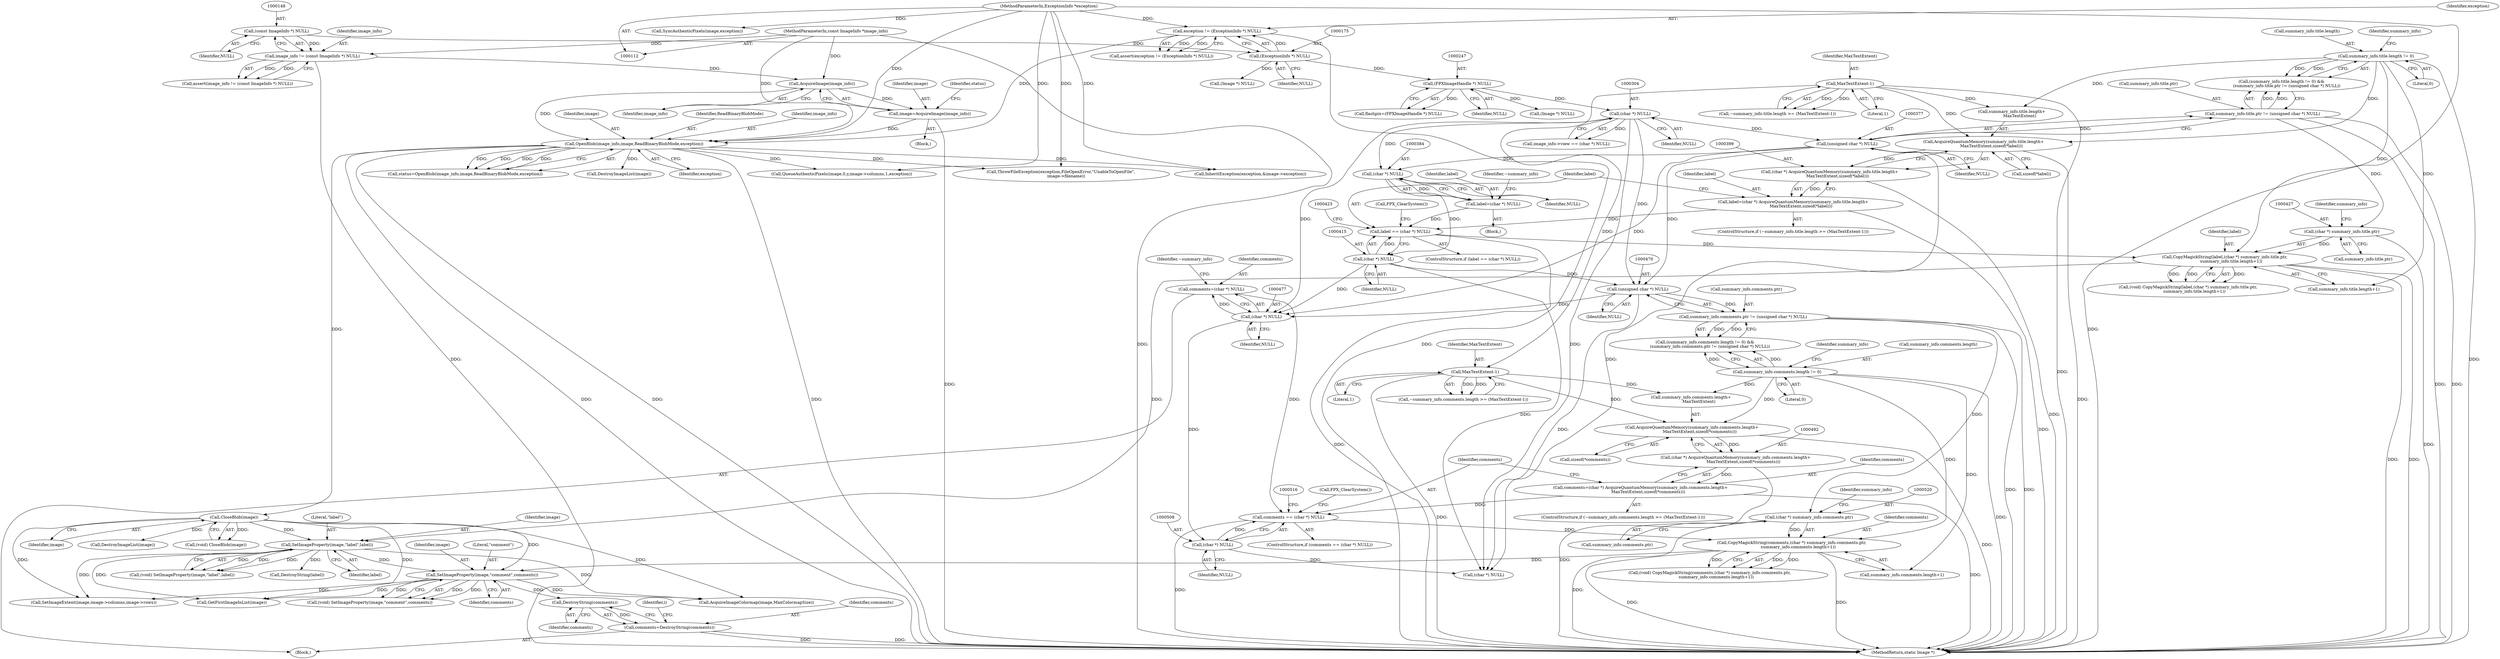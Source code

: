 digraph "0_ImageMagick_f6e9d0d9955e85bdd7540b251cd50d598dacc5e6_19@pointer" {
"1000541" [label="(Call,DestroyString(comments))"];
"1000535" [label="(Call,SetImageProperty(image,\"comment\",comments))"];
"1000209" [label="(Call,CloseBlob(image))"];
"1000189" [label="(Call,OpenBlob(image_info,image,ReadBinaryBlobMode,exception))"];
"1000185" [label="(Call,AcquireImage(image_info))"];
"1000145" [label="(Call,image_info != (const ImageInfo *) NULL)"];
"1000113" [label="(MethodParameterIn,const ImageInfo *image_info)"];
"1000147" [label="(Call,(const ImageInfo *) NULL)"];
"1000183" [label="(Call,image=AcquireImage(image_info))"];
"1000172" [label="(Call,exception != (ExceptionInfo *) NULL)"];
"1000114" [label="(MethodParameterIn,ExceptionInfo *exception)"];
"1000174" [label="(Call,(ExceptionInfo *) NULL)"];
"1000442" [label="(Call,SetImageProperty(image,\"label\",label))"];
"1000424" [label="(Call,CopyMagickString(label,(char *) summary_info.title.ptr,\n          summary_info.title.length+1))"];
"1000412" [label="(Call,label == (char *) NULL)"];
"1000396" [label="(Call,label=(char *) AcquireQuantumMemory(summary_info.title.length+\n            MaxTextExtent,sizeof(*label)))"];
"1000398" [label="(Call,(char *) AcquireQuantumMemory(summary_info.title.length+\n            MaxTextExtent,sizeof(*label)))"];
"1000400" [label="(Call,AcquireQuantumMemory(summary_info.title.length+\n            MaxTextExtent,sizeof(*label)))"];
"1000363" [label="(Call,summary_info.title.length != 0)"];
"1000393" [label="(Call,MaxTextExtent-1)"];
"1000381" [label="(Call,label=(char *) NULL)"];
"1000383" [label="(Call,(char *) NULL)"];
"1000303" [label="(Call,(char *) NULL)"];
"1000246" [label="(Call,(FPXImageHandle *) NULL)"];
"1000376" [label="(Call,(unsigned char *) NULL)"];
"1000414" [label="(Call,(char *) NULL)"];
"1000426" [label="(Call,(char *) summary_info.title.ptr)"];
"1000370" [label="(Call,summary_info.title.ptr != (unsigned char *) NULL)"];
"1000517" [label="(Call,CopyMagickString(comments,(char *) summary_info.comments.ptr,\n          summary_info.comments.length+1))"];
"1000505" [label="(Call,comments == (char *) NULL)"];
"1000474" [label="(Call,comments=(char *) NULL)"];
"1000476" [label="(Call,(char *) NULL)"];
"1000469" [label="(Call,(unsigned char *) NULL)"];
"1000489" [label="(Call,comments=(char *) AcquireQuantumMemory(summary_info.comments.length+\n            MaxTextExtent,sizeof(*comments)))"];
"1000491" [label="(Call,(char *) AcquireQuantumMemory(summary_info.comments.length+\n            MaxTextExtent,sizeof(*comments)))"];
"1000493" [label="(Call,AcquireQuantumMemory(summary_info.comments.length+\n            MaxTextExtent,sizeof(*comments)))"];
"1000456" [label="(Call,summary_info.comments.length != 0)"];
"1000486" [label="(Call,MaxTextExtent-1)"];
"1000507" [label="(Call,(char *) NULL)"];
"1000519" [label="(Call,(char *) summary_info.comments.ptr)"];
"1000463" [label="(Call,summary_info.comments.ptr != (unsigned char *) NULL)"];
"1000539" [label="(Call,comments=DestroyString(comments))"];
"1000422" [label="(Call,(void) CopyMagickString(label,(char *) summary_info.title.ptr,\n          summary_info.title.length+1))"];
"1000490" [label="(Identifier,comments)"];
"1000433" [label="(Call,summary_info.title.length+1)"];
"1000171" [label="(Call,assert(exception != (ExceptionInfo *) NULL))"];
"1000193" [label="(Identifier,exception)"];
"1000491" [label="(Call,(char *) AcquireQuantumMemory(summary_info.comments.length+\n            MaxTextExtent,sizeof(*comments)))"];
"1000387" [label="(Call,~summary_info.title.length >= (MaxTextExtent-1))"];
"1000401" [label="(Call,summary_info.title.length+\n            MaxTextExtent)"];
"1000184" [label="(Identifier,image)"];
"1000400" [label="(Call,AcquireQuantumMemory(summary_info.title.length+\n            MaxTextExtent,sizeof(*label)))"];
"1000518" [label="(Identifier,comments)"];
"1000440" [label="(Call,(void) SetImageProperty(image,\"label\",label))"];
"1000479" [label="(ControlStructure,if (~summary_info.comments.length >= (MaxTextExtent-1)))"];
"1000448" [label="(Call,DestroyString(label))"];
"1000541" [label="(Call,DestroyString(comments))"];
"1000537" [label="(Literal,\"comment\")"];
"1000210" [label="(Identifier,image)"];
"1000272" [label="(Call,ThrowFileException(exception,FileOpenError,\"UnableToOpenFile\",\n        image->filename))"];
"1000186" [label="(Identifier,image_info)"];
"1000674" [label="(Call,GetFirstImageInList(image))"];
"1000507" [label="(Call,(char *) NULL)"];
"1000390" [label="(Identifier,~summary_info)"];
"1000188" [label="(Identifier,status)"];
"1000187" [label="(Call,status=OpenBlob(image_info,image,ReadBinaryBlobMode,exception))"];
"1000183" [label="(Call,image=AcquireImage(image_info))"];
"1000486" [label="(Call,MaxTextExtent-1)"];
"1000517" [label="(Call,CopyMagickString(comments,(char *) summary_info.comments.ptr,\n          summary_info.comments.length+1))"];
"1000545" [label="(Identifier,i)"];
"1000538" [label="(Identifier,comments)"];
"1000475" [label="(Identifier,comments)"];
"1000471" [label="(Identifier,NULL)"];
"1000172" [label="(Call,exception != (ExceptionInfo *) NULL)"];
"1000382" [label="(Identifier,label)"];
"1000244" [label="(Call,flashpix=(FPXImageHandle *) NULL)"];
"1000281" [label="(Call,DestroyImageList(image))"];
"1000413" [label="(Identifier,label)"];
"1000174" [label="(Call,(ExceptionInfo *) NULL)"];
"1000248" [label="(Identifier,NULL)"];
"1000204" [label="(Call,(Image *) NULL)"];
"1000678" [label="(Call,SetImageExtent(image,image->columns,image->rows))"];
"1000176" [label="(Identifier,NULL)"];
"1000478" [label="(Identifier,NULL)"];
"1000362" [label="(Call,(summary_info.title.length != 0) &&\n        (summary_info.title.ptr != (unsigned char *) NULL))"];
"1000147" [label="(Call,(const ImageInfo *) NULL)"];
"1000146" [label="(Identifier,image_info)"];
"1000536" [label="(Identifier,image)"];
"1000933" [label="(Call,QueueAuthenticPixels(image,0,y,image->columns,1,exception))"];
"1000414" [label="(Call,(char *) NULL)"];
"1000691" [label="(Call,InheritException(exception,&image->exception))"];
"1000474" [label="(Call,comments=(char *) NULL)"];
"1000408" [label="(Call,sizeof(*label))"];
"1000529" [label="(Identifier,summary_info)"];
"1000535" [label="(Call,SetImageProperty(image,\"comment\",comments))"];
"1000284" [label="(Call,(Image *) NULL)"];
"1000464" [label="(Call,summary_info.comments.ptr)"];
"1000371" [label="(Call,summary_info.title.ptr)"];
"1000115" [label="(Block,)"];
"1000526" [label="(Call,summary_info.comments.length+1)"];
"1000521" [label="(Call,summary_info.comments.ptr)"];
"1000416" [label="(Identifier,NULL)"];
"1000173" [label="(Identifier,exception)"];
"1001194" [label="(Call,SyncAuthenticPixels(image,exception))"];
"1000511" [label="(Call,FPX_ClearSystem())"];
"1000376" [label="(Call,(unsigned char *) NULL)"];
"1000299" [label="(Call,image_info->view == (char *) NULL)"];
"1000113" [label="(MethodParameterIn,const ImageInfo *image_info)"];
"1000428" [label="(Call,summary_info.title.ptr)"];
"1000385" [label="(Identifier,NULL)"];
"1000386" [label="(ControlStructure,if (~summary_info.title.length >= (MaxTextExtent-1)))"];
"1000505" [label="(Call,comments == (char *) NULL)"];
"1000515" [label="(Call,(void) CopyMagickString(comments,(char *) summary_info.comments.ptr,\n          summary_info.comments.length+1))"];
"1000425" [label="(Identifier,label)"];
"1000144" [label="(Call,assert(image_info != (const ImageInfo *) NULL))"];
"1000489" [label="(Call,comments=(char *) AcquireQuantumMemory(summary_info.comments.length+\n            MaxTextExtent,sizeof(*comments)))"];
"1000488" [label="(Literal,1)"];
"1000436" [label="(Identifier,summary_info)"];
"1000472" [label="(Block,)"];
"1000476" [label="(Call,(char *) NULL)"];
"1000305" [label="(Identifier,NULL)"];
"1000504" [label="(ControlStructure,if (comments == (char *) NULL))"];
"1000394" [label="(Identifier,MaxTextExtent)"];
"1000303" [label="(Call,(char *) NULL)"];
"1000466" [label="(Identifier,summary_info)"];
"1000443" [label="(Identifier,image)"];
"1000370" [label="(Call,summary_info.title.ptr != (unsigned char *) NULL)"];
"1000383" [label="(Call,(char *) NULL)"];
"1000509" [label="(Identifier,NULL)"];
"1000364" [label="(Call,summary_info.title.length)"];
"1000542" [label="(Identifier,comments)"];
"1000412" [label="(Call,label == (char *) NULL)"];
"1000373" [label="(Identifier,summary_info)"];
"1000192" [label="(Identifier,ReadBinaryBlobMode)"];
"1000480" [label="(Call,~summary_info.comments.length >= (MaxTextExtent-1))"];
"1000424" [label="(Call,CopyMagickString(label,(char *) summary_info.title.ptr,\n          summary_info.title.length+1))"];
"1000533" [label="(Call,(void) SetImageProperty(image,\"comment\",comments))"];
"1000493" [label="(Call,AcquireQuantumMemory(summary_info.comments.length+\n            MaxTextExtent,sizeof(*comments)))"];
"1000444" [label="(Literal,\"label\")"];
"1000363" [label="(Call,summary_info.title.length != 0)"];
"1000457" [label="(Call,summary_info.comments.length)"];
"1000397" [label="(Identifier,label)"];
"1000469" [label="(Call,(unsigned char *) NULL)"];
"1000398" [label="(Call,(char *) AcquireQuantumMemory(summary_info.title.length+\n            MaxTextExtent,sizeof(*label)))"];
"1000540" [label="(Identifier,comments)"];
"1000209" [label="(Call,CloseBlob(image))"];
"1000246" [label="(Call,(FPXImageHandle *) NULL)"];
"1000445" [label="(Identifier,label)"];
"1000145" [label="(Call,image_info != (const ImageInfo *) NULL)"];
"1000381" [label="(Call,label=(char *) NULL)"];
"1000455" [label="(Call,(summary_info.comments.length != 0) &&\n        (summary_info.comments.ptr != (unsigned char *) NULL))"];
"1000369" [label="(Literal,0)"];
"1000207" [label="(Call,(void) CloseBlob(image))"];
"1000456" [label="(Call,summary_info.comments.length != 0)"];
"1000185" [label="(Call,AcquireImage(image_info))"];
"1000539" [label="(Call,comments=DestroyString(comments))"];
"1000149" [label="(Identifier,NULL)"];
"1000591" [label="(Call,(char *) NULL)"];
"1000201" [label="(Call,DestroyImageList(image))"];
"1000652" [label="(Call,AcquireImageColormap(image,MaxColormapSize))"];
"1000483" [label="(Identifier,~summary_info)"];
"1000494" [label="(Call,summary_info.comments.length+\n            MaxTextExtent)"];
"1000462" [label="(Literal,0)"];
"1000519" [label="(Call,(char *) summary_info.comments.ptr)"];
"1000442" [label="(Call,SetImageProperty(image,\"label\",label))"];
"1000189" [label="(Call,OpenBlob(image_info,image,ReadBinaryBlobMode,exception))"];
"1000396" [label="(Call,label=(char *) AcquireQuantumMemory(summary_info.title.length+\n            MaxTextExtent,sizeof(*label)))"];
"1000393" [label="(Call,MaxTextExtent-1)"];
"1000506" [label="(Identifier,comments)"];
"1001229" [label="(MethodReturn,static Image *)"];
"1000114" [label="(MethodParameterIn,ExceptionInfo *exception)"];
"1000395" [label="(Literal,1)"];
"1000190" [label="(Identifier,image_info)"];
"1000418" [label="(Call,FPX_ClearSystem())"];
"1000463" [label="(Call,summary_info.comments.ptr != (unsigned char *) NULL)"];
"1000191" [label="(Identifier,image)"];
"1000379" [label="(Block,)"];
"1000378" [label="(Identifier,NULL)"];
"1000426" [label="(Call,(char *) summary_info.title.ptr)"];
"1000501" [label="(Call,sizeof(*comments))"];
"1000487" [label="(Identifier,MaxTextExtent)"];
"1000411" [label="(ControlStructure,if (label == (char *) NULL))"];
"1000541" -> "1000539"  [label="AST: "];
"1000541" -> "1000542"  [label="CFG: "];
"1000542" -> "1000541"  [label="AST: "];
"1000539" -> "1000541"  [label="CFG: "];
"1000541" -> "1000539"  [label="DDG: "];
"1000535" -> "1000541"  [label="DDG: "];
"1000535" -> "1000533"  [label="AST: "];
"1000535" -> "1000538"  [label="CFG: "];
"1000536" -> "1000535"  [label="AST: "];
"1000537" -> "1000535"  [label="AST: "];
"1000538" -> "1000535"  [label="AST: "];
"1000533" -> "1000535"  [label="CFG: "];
"1000535" -> "1000533"  [label="DDG: "];
"1000535" -> "1000533"  [label="DDG: "];
"1000535" -> "1000533"  [label="DDG: "];
"1000209" -> "1000535"  [label="DDG: "];
"1000442" -> "1000535"  [label="DDG: "];
"1000517" -> "1000535"  [label="DDG: "];
"1000535" -> "1000652"  [label="DDG: "];
"1000535" -> "1000674"  [label="DDG: "];
"1000535" -> "1000678"  [label="DDG: "];
"1000209" -> "1000207"  [label="AST: "];
"1000209" -> "1000210"  [label="CFG: "];
"1000210" -> "1000209"  [label="AST: "];
"1000207" -> "1000209"  [label="CFG: "];
"1000209" -> "1000207"  [label="DDG: "];
"1000189" -> "1000209"  [label="DDG: "];
"1000209" -> "1000281"  [label="DDG: "];
"1000209" -> "1000442"  [label="DDG: "];
"1000209" -> "1000652"  [label="DDG: "];
"1000209" -> "1000674"  [label="DDG: "];
"1000209" -> "1000678"  [label="DDG: "];
"1000189" -> "1000187"  [label="AST: "];
"1000189" -> "1000193"  [label="CFG: "];
"1000190" -> "1000189"  [label="AST: "];
"1000191" -> "1000189"  [label="AST: "];
"1000192" -> "1000189"  [label="AST: "];
"1000193" -> "1000189"  [label="AST: "];
"1000187" -> "1000189"  [label="CFG: "];
"1000189" -> "1001229"  [label="DDG: "];
"1000189" -> "1001229"  [label="DDG: "];
"1000189" -> "1001229"  [label="DDG: "];
"1000189" -> "1000187"  [label="DDG: "];
"1000189" -> "1000187"  [label="DDG: "];
"1000189" -> "1000187"  [label="DDG: "];
"1000189" -> "1000187"  [label="DDG: "];
"1000185" -> "1000189"  [label="DDG: "];
"1000113" -> "1000189"  [label="DDG: "];
"1000183" -> "1000189"  [label="DDG: "];
"1000172" -> "1000189"  [label="DDG: "];
"1000114" -> "1000189"  [label="DDG: "];
"1000189" -> "1000201"  [label="DDG: "];
"1000189" -> "1000272"  [label="DDG: "];
"1000189" -> "1000691"  [label="DDG: "];
"1000189" -> "1000933"  [label="DDG: "];
"1000185" -> "1000183"  [label="AST: "];
"1000185" -> "1000186"  [label="CFG: "];
"1000186" -> "1000185"  [label="AST: "];
"1000183" -> "1000185"  [label="CFG: "];
"1000185" -> "1000183"  [label="DDG: "];
"1000145" -> "1000185"  [label="DDG: "];
"1000113" -> "1000185"  [label="DDG: "];
"1000145" -> "1000144"  [label="AST: "];
"1000145" -> "1000147"  [label="CFG: "];
"1000146" -> "1000145"  [label="AST: "];
"1000147" -> "1000145"  [label="AST: "];
"1000144" -> "1000145"  [label="CFG: "];
"1000145" -> "1001229"  [label="DDG: "];
"1000145" -> "1000144"  [label="DDG: "];
"1000145" -> "1000144"  [label="DDG: "];
"1000113" -> "1000145"  [label="DDG: "];
"1000147" -> "1000145"  [label="DDG: "];
"1000113" -> "1000112"  [label="AST: "];
"1000113" -> "1001229"  [label="DDG: "];
"1000147" -> "1000149"  [label="CFG: "];
"1000148" -> "1000147"  [label="AST: "];
"1000149" -> "1000147"  [label="AST: "];
"1000147" -> "1000174"  [label="DDG: "];
"1000183" -> "1000115"  [label="AST: "];
"1000184" -> "1000183"  [label="AST: "];
"1000188" -> "1000183"  [label="CFG: "];
"1000183" -> "1001229"  [label="DDG: "];
"1000172" -> "1000171"  [label="AST: "];
"1000172" -> "1000174"  [label="CFG: "];
"1000173" -> "1000172"  [label="AST: "];
"1000174" -> "1000172"  [label="AST: "];
"1000171" -> "1000172"  [label="CFG: "];
"1000172" -> "1001229"  [label="DDG: "];
"1000172" -> "1000171"  [label="DDG: "];
"1000172" -> "1000171"  [label="DDG: "];
"1000114" -> "1000172"  [label="DDG: "];
"1000174" -> "1000172"  [label="DDG: "];
"1000114" -> "1000112"  [label="AST: "];
"1000114" -> "1001229"  [label="DDG: "];
"1000114" -> "1000272"  [label="DDG: "];
"1000114" -> "1000691"  [label="DDG: "];
"1000114" -> "1000933"  [label="DDG: "];
"1000114" -> "1001194"  [label="DDG: "];
"1000174" -> "1000176"  [label="CFG: "];
"1000175" -> "1000174"  [label="AST: "];
"1000176" -> "1000174"  [label="AST: "];
"1000174" -> "1000204"  [label="DDG: "];
"1000174" -> "1000246"  [label="DDG: "];
"1000442" -> "1000440"  [label="AST: "];
"1000442" -> "1000445"  [label="CFG: "];
"1000443" -> "1000442"  [label="AST: "];
"1000444" -> "1000442"  [label="AST: "];
"1000445" -> "1000442"  [label="AST: "];
"1000440" -> "1000442"  [label="CFG: "];
"1000442" -> "1000440"  [label="DDG: "];
"1000442" -> "1000440"  [label="DDG: "];
"1000442" -> "1000440"  [label="DDG: "];
"1000424" -> "1000442"  [label="DDG: "];
"1000442" -> "1000448"  [label="DDG: "];
"1000442" -> "1000652"  [label="DDG: "];
"1000442" -> "1000674"  [label="DDG: "];
"1000442" -> "1000678"  [label="DDG: "];
"1000424" -> "1000422"  [label="AST: "];
"1000424" -> "1000433"  [label="CFG: "];
"1000425" -> "1000424"  [label="AST: "];
"1000426" -> "1000424"  [label="AST: "];
"1000433" -> "1000424"  [label="AST: "];
"1000422" -> "1000424"  [label="CFG: "];
"1000424" -> "1001229"  [label="DDG: "];
"1000424" -> "1001229"  [label="DDG: "];
"1000424" -> "1000422"  [label="DDG: "];
"1000424" -> "1000422"  [label="DDG: "];
"1000424" -> "1000422"  [label="DDG: "];
"1000412" -> "1000424"  [label="DDG: "];
"1000426" -> "1000424"  [label="DDG: "];
"1000363" -> "1000424"  [label="DDG: "];
"1000412" -> "1000411"  [label="AST: "];
"1000412" -> "1000414"  [label="CFG: "];
"1000413" -> "1000412"  [label="AST: "];
"1000414" -> "1000412"  [label="AST: "];
"1000418" -> "1000412"  [label="CFG: "];
"1000423" -> "1000412"  [label="CFG: "];
"1000412" -> "1001229"  [label="DDG: "];
"1000396" -> "1000412"  [label="DDG: "];
"1000381" -> "1000412"  [label="DDG: "];
"1000414" -> "1000412"  [label="DDG: "];
"1000396" -> "1000386"  [label="AST: "];
"1000396" -> "1000398"  [label="CFG: "];
"1000397" -> "1000396"  [label="AST: "];
"1000398" -> "1000396"  [label="AST: "];
"1000413" -> "1000396"  [label="CFG: "];
"1000396" -> "1001229"  [label="DDG: "];
"1000398" -> "1000396"  [label="DDG: "];
"1000398" -> "1000400"  [label="CFG: "];
"1000399" -> "1000398"  [label="AST: "];
"1000400" -> "1000398"  [label="AST: "];
"1000398" -> "1001229"  [label="DDG: "];
"1000400" -> "1000398"  [label="DDG: "];
"1000400" -> "1000408"  [label="CFG: "];
"1000401" -> "1000400"  [label="AST: "];
"1000408" -> "1000400"  [label="AST: "];
"1000400" -> "1001229"  [label="DDG: "];
"1000363" -> "1000400"  [label="DDG: "];
"1000393" -> "1000400"  [label="DDG: "];
"1000363" -> "1000362"  [label="AST: "];
"1000363" -> "1000369"  [label="CFG: "];
"1000364" -> "1000363"  [label="AST: "];
"1000369" -> "1000363"  [label="AST: "];
"1000373" -> "1000363"  [label="CFG: "];
"1000362" -> "1000363"  [label="CFG: "];
"1000363" -> "1001229"  [label="DDG: "];
"1000363" -> "1000362"  [label="DDG: "];
"1000363" -> "1000362"  [label="DDG: "];
"1000363" -> "1000401"  [label="DDG: "];
"1000363" -> "1000433"  [label="DDG: "];
"1000393" -> "1000387"  [label="AST: "];
"1000393" -> "1000395"  [label="CFG: "];
"1000394" -> "1000393"  [label="AST: "];
"1000395" -> "1000393"  [label="AST: "];
"1000387" -> "1000393"  [label="CFG: "];
"1000393" -> "1001229"  [label="DDG: "];
"1000393" -> "1000387"  [label="DDG: "];
"1000393" -> "1000387"  [label="DDG: "];
"1000393" -> "1000401"  [label="DDG: "];
"1000393" -> "1000486"  [label="DDG: "];
"1000381" -> "1000379"  [label="AST: "];
"1000381" -> "1000383"  [label="CFG: "];
"1000382" -> "1000381"  [label="AST: "];
"1000383" -> "1000381"  [label="AST: "];
"1000390" -> "1000381"  [label="CFG: "];
"1000383" -> "1000381"  [label="DDG: "];
"1000383" -> "1000385"  [label="CFG: "];
"1000384" -> "1000383"  [label="AST: "];
"1000385" -> "1000383"  [label="AST: "];
"1000303" -> "1000383"  [label="DDG: "];
"1000376" -> "1000383"  [label="DDG: "];
"1000383" -> "1000414"  [label="DDG: "];
"1000303" -> "1000299"  [label="AST: "];
"1000303" -> "1000305"  [label="CFG: "];
"1000304" -> "1000303"  [label="AST: "];
"1000305" -> "1000303"  [label="AST: "];
"1000299" -> "1000303"  [label="CFG: "];
"1000303" -> "1000299"  [label="DDG: "];
"1000246" -> "1000303"  [label="DDG: "];
"1000303" -> "1000376"  [label="DDG: "];
"1000303" -> "1000469"  [label="DDG: "];
"1000303" -> "1000476"  [label="DDG: "];
"1000303" -> "1000591"  [label="DDG: "];
"1000246" -> "1000244"  [label="AST: "];
"1000246" -> "1000248"  [label="CFG: "];
"1000247" -> "1000246"  [label="AST: "];
"1000248" -> "1000246"  [label="AST: "];
"1000244" -> "1000246"  [label="CFG: "];
"1000246" -> "1000244"  [label="DDG: "];
"1000246" -> "1000284"  [label="DDG: "];
"1000376" -> "1000370"  [label="AST: "];
"1000376" -> "1000378"  [label="CFG: "];
"1000377" -> "1000376"  [label="AST: "];
"1000378" -> "1000376"  [label="AST: "];
"1000370" -> "1000376"  [label="CFG: "];
"1000376" -> "1000370"  [label="DDG: "];
"1000376" -> "1000469"  [label="DDG: "];
"1000376" -> "1000476"  [label="DDG: "];
"1000376" -> "1000591"  [label="DDG: "];
"1000414" -> "1000416"  [label="CFG: "];
"1000415" -> "1000414"  [label="AST: "];
"1000416" -> "1000414"  [label="AST: "];
"1000414" -> "1000469"  [label="DDG: "];
"1000414" -> "1000476"  [label="DDG: "];
"1000414" -> "1000591"  [label="DDG: "];
"1000426" -> "1000428"  [label="CFG: "];
"1000427" -> "1000426"  [label="AST: "];
"1000428" -> "1000426"  [label="AST: "];
"1000436" -> "1000426"  [label="CFG: "];
"1000426" -> "1001229"  [label="DDG: "];
"1000370" -> "1000426"  [label="DDG: "];
"1000370" -> "1000362"  [label="AST: "];
"1000371" -> "1000370"  [label="AST: "];
"1000362" -> "1000370"  [label="CFG: "];
"1000370" -> "1001229"  [label="DDG: "];
"1000370" -> "1001229"  [label="DDG: "];
"1000370" -> "1000362"  [label="DDG: "];
"1000370" -> "1000362"  [label="DDG: "];
"1000517" -> "1000515"  [label="AST: "];
"1000517" -> "1000526"  [label="CFG: "];
"1000518" -> "1000517"  [label="AST: "];
"1000519" -> "1000517"  [label="AST: "];
"1000526" -> "1000517"  [label="AST: "];
"1000515" -> "1000517"  [label="CFG: "];
"1000517" -> "1001229"  [label="DDG: "];
"1000517" -> "1001229"  [label="DDG: "];
"1000517" -> "1000515"  [label="DDG: "];
"1000517" -> "1000515"  [label="DDG: "];
"1000517" -> "1000515"  [label="DDG: "];
"1000505" -> "1000517"  [label="DDG: "];
"1000519" -> "1000517"  [label="DDG: "];
"1000456" -> "1000517"  [label="DDG: "];
"1000505" -> "1000504"  [label="AST: "];
"1000505" -> "1000507"  [label="CFG: "];
"1000506" -> "1000505"  [label="AST: "];
"1000507" -> "1000505"  [label="AST: "];
"1000511" -> "1000505"  [label="CFG: "];
"1000516" -> "1000505"  [label="CFG: "];
"1000505" -> "1001229"  [label="DDG: "];
"1000474" -> "1000505"  [label="DDG: "];
"1000489" -> "1000505"  [label="DDG: "];
"1000507" -> "1000505"  [label="DDG: "];
"1000474" -> "1000472"  [label="AST: "];
"1000474" -> "1000476"  [label="CFG: "];
"1000475" -> "1000474"  [label="AST: "];
"1000476" -> "1000474"  [label="AST: "];
"1000483" -> "1000474"  [label="CFG: "];
"1000476" -> "1000474"  [label="DDG: "];
"1000476" -> "1000478"  [label="CFG: "];
"1000477" -> "1000476"  [label="AST: "];
"1000478" -> "1000476"  [label="AST: "];
"1000469" -> "1000476"  [label="DDG: "];
"1000476" -> "1000507"  [label="DDG: "];
"1000469" -> "1000463"  [label="AST: "];
"1000469" -> "1000471"  [label="CFG: "];
"1000470" -> "1000469"  [label="AST: "];
"1000471" -> "1000469"  [label="AST: "];
"1000463" -> "1000469"  [label="CFG: "];
"1000469" -> "1000463"  [label="DDG: "];
"1000469" -> "1000591"  [label="DDG: "];
"1000489" -> "1000479"  [label="AST: "];
"1000489" -> "1000491"  [label="CFG: "];
"1000490" -> "1000489"  [label="AST: "];
"1000491" -> "1000489"  [label="AST: "];
"1000506" -> "1000489"  [label="CFG: "];
"1000489" -> "1001229"  [label="DDG: "];
"1000491" -> "1000489"  [label="DDG: "];
"1000491" -> "1000493"  [label="CFG: "];
"1000492" -> "1000491"  [label="AST: "];
"1000493" -> "1000491"  [label="AST: "];
"1000491" -> "1001229"  [label="DDG: "];
"1000493" -> "1000491"  [label="DDG: "];
"1000493" -> "1000501"  [label="CFG: "];
"1000494" -> "1000493"  [label="AST: "];
"1000501" -> "1000493"  [label="AST: "];
"1000493" -> "1001229"  [label="DDG: "];
"1000456" -> "1000493"  [label="DDG: "];
"1000486" -> "1000493"  [label="DDG: "];
"1000456" -> "1000455"  [label="AST: "];
"1000456" -> "1000462"  [label="CFG: "];
"1000457" -> "1000456"  [label="AST: "];
"1000462" -> "1000456"  [label="AST: "];
"1000466" -> "1000456"  [label="CFG: "];
"1000455" -> "1000456"  [label="CFG: "];
"1000456" -> "1001229"  [label="DDG: "];
"1000456" -> "1000455"  [label="DDG: "];
"1000456" -> "1000455"  [label="DDG: "];
"1000456" -> "1000494"  [label="DDG: "];
"1000456" -> "1000526"  [label="DDG: "];
"1000486" -> "1000480"  [label="AST: "];
"1000486" -> "1000488"  [label="CFG: "];
"1000487" -> "1000486"  [label="AST: "];
"1000488" -> "1000486"  [label="AST: "];
"1000480" -> "1000486"  [label="CFG: "];
"1000486" -> "1001229"  [label="DDG: "];
"1000486" -> "1000480"  [label="DDG: "];
"1000486" -> "1000480"  [label="DDG: "];
"1000486" -> "1000494"  [label="DDG: "];
"1000507" -> "1000509"  [label="CFG: "];
"1000508" -> "1000507"  [label="AST: "];
"1000509" -> "1000507"  [label="AST: "];
"1000507" -> "1000591"  [label="DDG: "];
"1000519" -> "1000521"  [label="CFG: "];
"1000520" -> "1000519"  [label="AST: "];
"1000521" -> "1000519"  [label="AST: "];
"1000529" -> "1000519"  [label="CFG: "];
"1000519" -> "1001229"  [label="DDG: "];
"1000463" -> "1000519"  [label="DDG: "];
"1000463" -> "1000455"  [label="AST: "];
"1000464" -> "1000463"  [label="AST: "];
"1000455" -> "1000463"  [label="CFG: "];
"1000463" -> "1001229"  [label="DDG: "];
"1000463" -> "1001229"  [label="DDG: "];
"1000463" -> "1000455"  [label="DDG: "];
"1000463" -> "1000455"  [label="DDG: "];
"1000539" -> "1000472"  [label="AST: "];
"1000540" -> "1000539"  [label="AST: "];
"1000545" -> "1000539"  [label="CFG: "];
"1000539" -> "1001229"  [label="DDG: "];
"1000539" -> "1001229"  [label="DDG: "];
}

